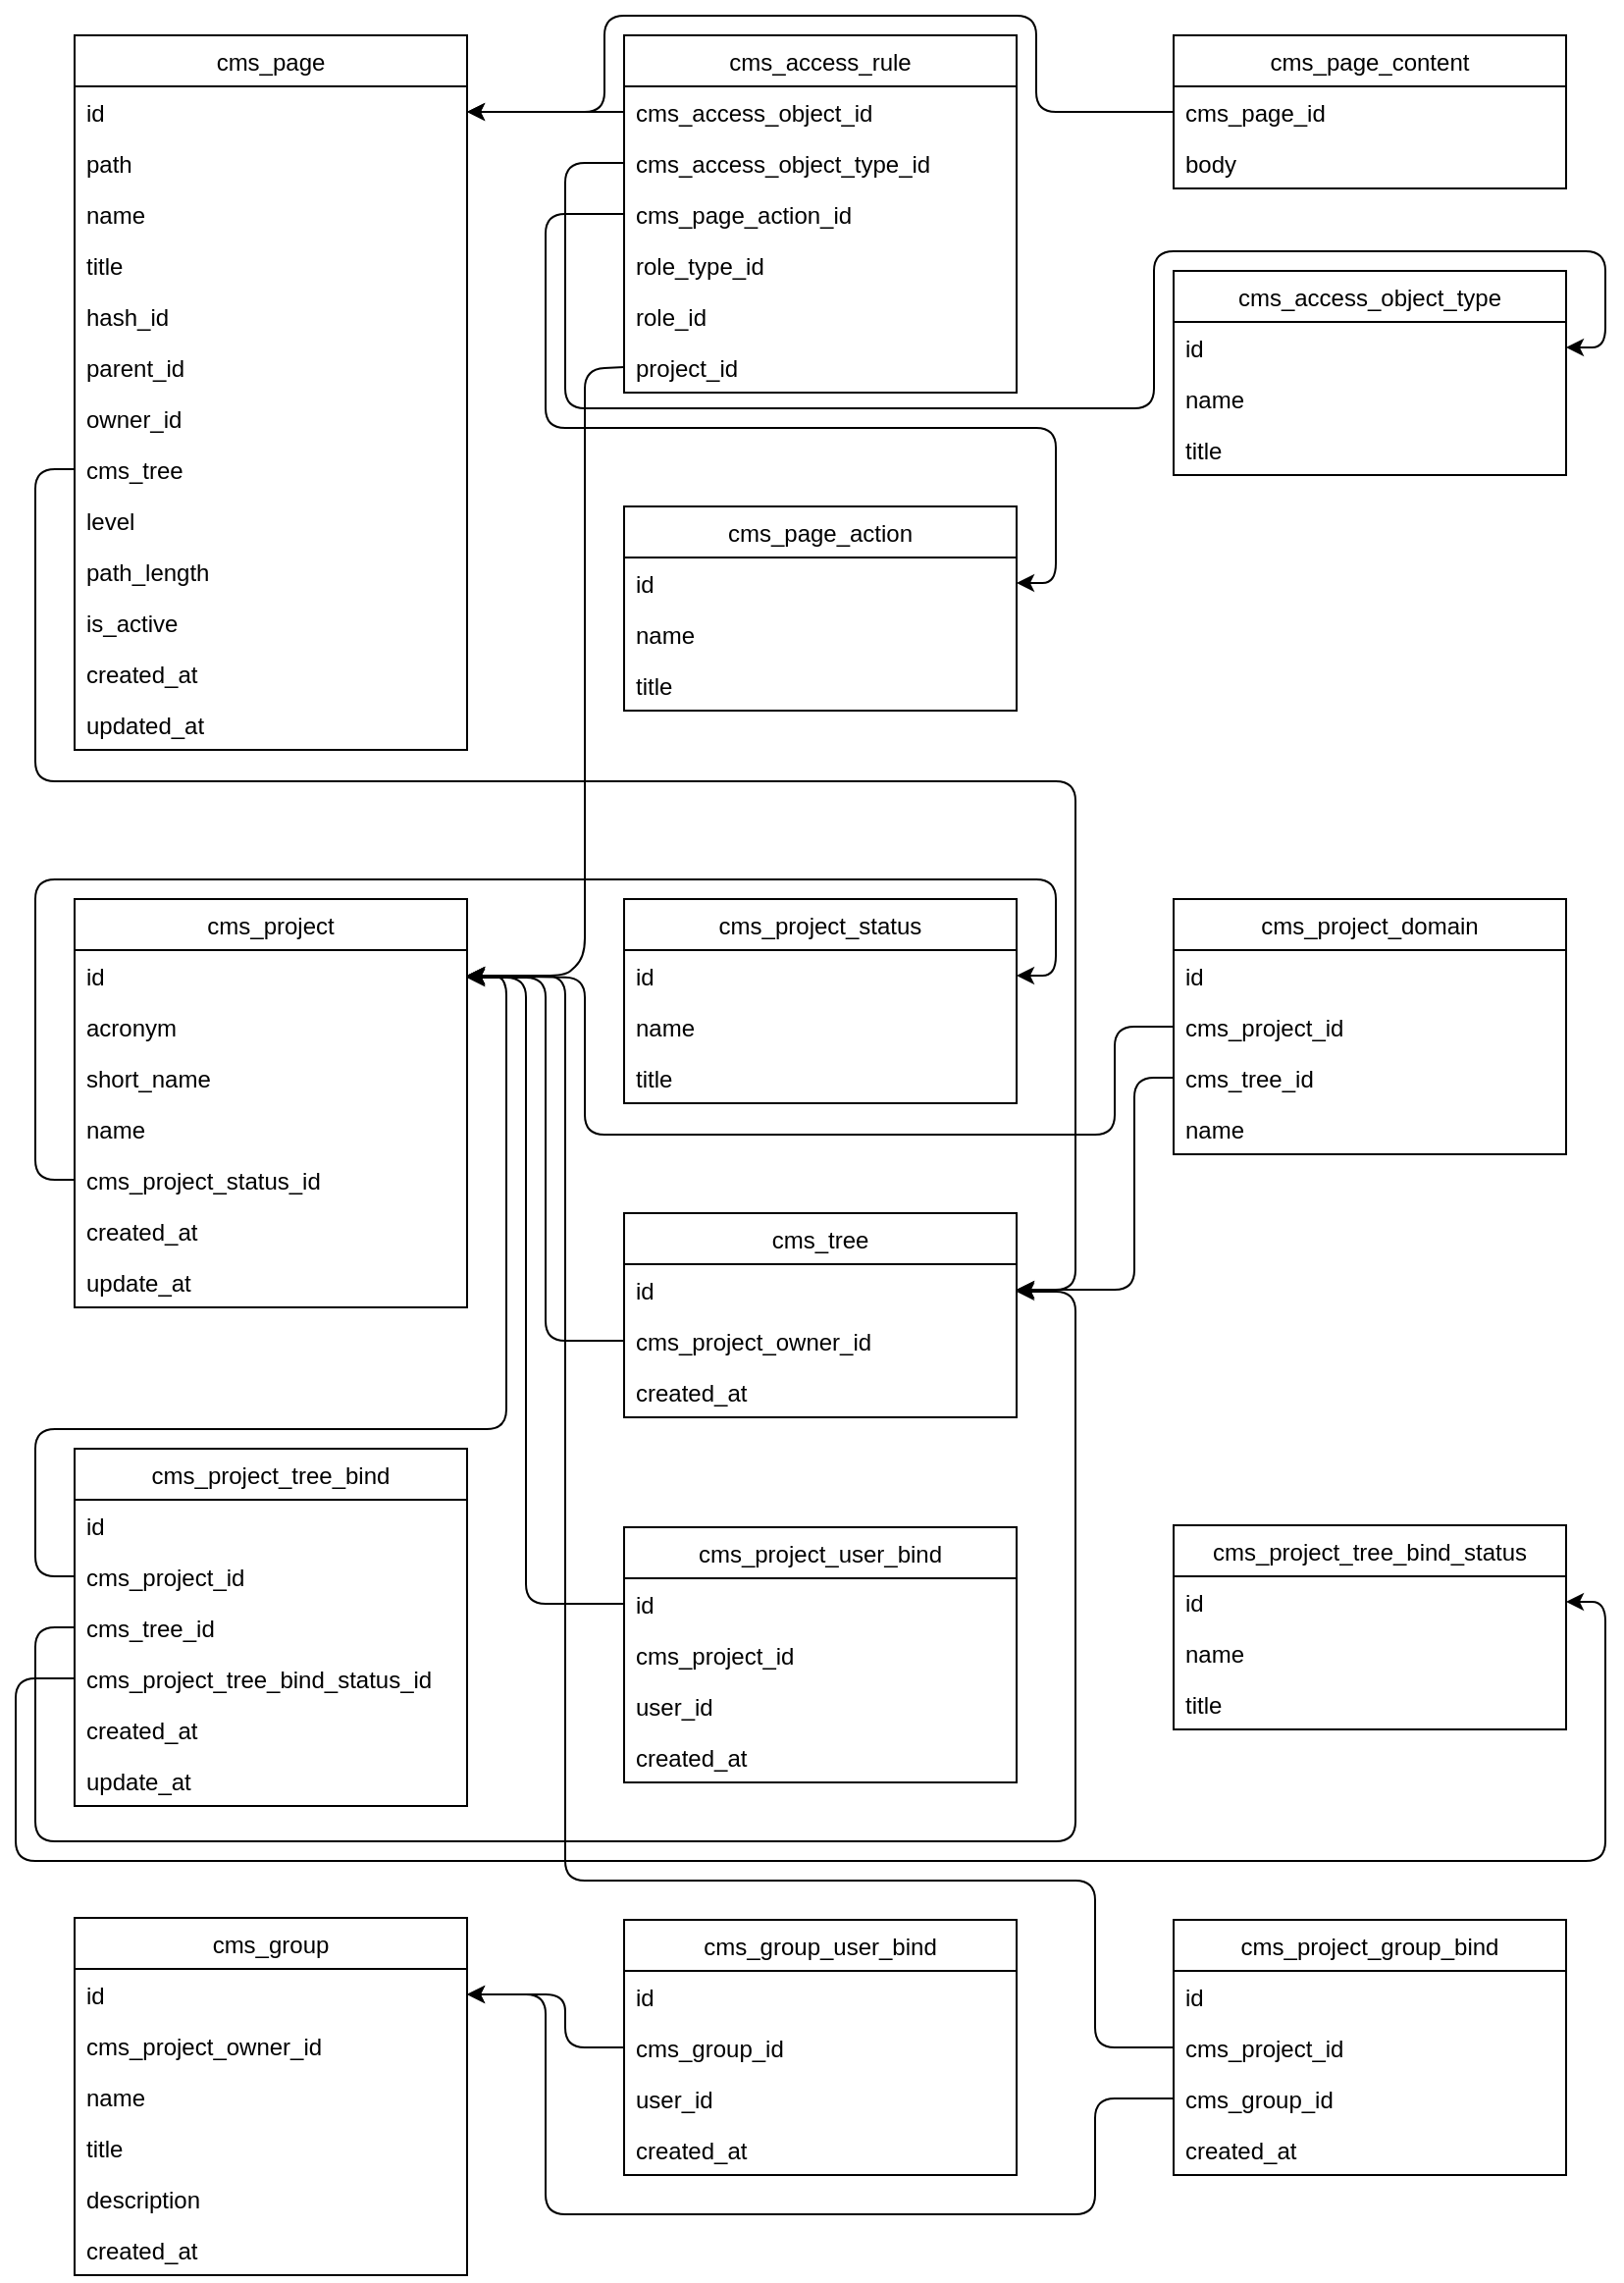 <mxfile version="14.9.2" type="github">
  <diagram id="aWt1LWawAqIm8yfcsrO_" name="Page-1">
    <mxGraphModel dx="1420" dy="769" grid="1" gridSize="10" guides="1" tooltips="1" connect="1" arrows="1" fold="1" page="1" pageScale="1" pageWidth="827" pageHeight="1169" math="0" shadow="0">
      <root>
        <mxCell id="0" />
        <mxCell id="1" parent="0" />
        <mxCell id="LMq6hzKR4a6KK_8_m5_y-1" value="cms_page" style="swimlane;fontStyle=0;childLayout=stackLayout;horizontal=1;startSize=26;horizontalStack=0;resizeParent=1;resizeParentMax=0;resizeLast=0;collapsible=1;marginBottom=0;" parent="1" vertex="1">
          <mxGeometry x="80" y="80" width="200" height="364" as="geometry" />
        </mxCell>
        <mxCell id="LMq6hzKR4a6KK_8_m5_y-2" value="id" style="text;strokeColor=none;fillColor=none;align=left;verticalAlign=top;spacingLeft=4;spacingRight=4;overflow=hidden;rotatable=0;points=[[0,0.5],[1,0.5]];portConstraint=eastwest;" parent="LMq6hzKR4a6KK_8_m5_y-1" vertex="1">
          <mxGeometry y="26" width="200" height="26" as="geometry" />
        </mxCell>
        <mxCell id="LMq6hzKR4a6KK_8_m5_y-3" value="path" style="text;strokeColor=none;fillColor=none;align=left;verticalAlign=top;spacingLeft=4;spacingRight=4;overflow=hidden;rotatable=0;points=[[0,0.5],[1,0.5]];portConstraint=eastwest;" parent="LMq6hzKR4a6KK_8_m5_y-1" vertex="1">
          <mxGeometry y="52" width="200" height="26" as="geometry" />
        </mxCell>
        <mxCell id="LMq6hzKR4a6KK_8_m5_y-4" value="name" style="text;strokeColor=none;fillColor=none;align=left;verticalAlign=top;spacingLeft=4;spacingRight=4;overflow=hidden;rotatable=0;points=[[0,0.5],[1,0.5]];portConstraint=eastwest;" parent="LMq6hzKR4a6KK_8_m5_y-1" vertex="1">
          <mxGeometry y="78" width="200" height="26" as="geometry" />
        </mxCell>
        <mxCell id="LMq6hzKR4a6KK_8_m5_y-5" value="title" style="text;strokeColor=none;fillColor=none;align=left;verticalAlign=top;spacingLeft=4;spacingRight=4;overflow=hidden;rotatable=0;points=[[0,0.5],[1,0.5]];portConstraint=eastwest;" parent="LMq6hzKR4a6KK_8_m5_y-1" vertex="1">
          <mxGeometry y="104" width="200" height="26" as="geometry" />
        </mxCell>
        <mxCell id="LMq6hzKR4a6KK_8_m5_y-6" value="hash_id" style="text;strokeColor=none;fillColor=none;align=left;verticalAlign=top;spacingLeft=4;spacingRight=4;overflow=hidden;rotatable=0;points=[[0,0.5],[1,0.5]];portConstraint=eastwest;" parent="LMq6hzKR4a6KK_8_m5_y-1" vertex="1">
          <mxGeometry y="130" width="200" height="26" as="geometry" />
        </mxCell>
        <mxCell id="LMq6hzKR4a6KK_8_m5_y-7" value="parent_id" style="text;strokeColor=none;fillColor=none;align=left;verticalAlign=top;spacingLeft=4;spacingRight=4;overflow=hidden;rotatable=0;points=[[0,0.5],[1,0.5]];portConstraint=eastwest;" parent="LMq6hzKR4a6KK_8_m5_y-1" vertex="1">
          <mxGeometry y="156" width="200" height="26" as="geometry" />
        </mxCell>
        <mxCell id="LMq6hzKR4a6KK_8_m5_y-8" value="owner_id" style="text;strokeColor=none;fillColor=none;align=left;verticalAlign=top;spacingLeft=4;spacingRight=4;overflow=hidden;rotatable=0;points=[[0,0.5],[1,0.5]];portConstraint=eastwest;" parent="LMq6hzKR4a6KK_8_m5_y-1" vertex="1">
          <mxGeometry y="182" width="200" height="26" as="geometry" />
        </mxCell>
        <mxCell id="LMq6hzKR4a6KK_8_m5_y-9" value="cms_tree" style="text;strokeColor=none;fillColor=none;align=left;verticalAlign=top;spacingLeft=4;spacingRight=4;overflow=hidden;rotatable=0;points=[[0,0.5],[1,0.5]];portConstraint=eastwest;" parent="LMq6hzKR4a6KK_8_m5_y-1" vertex="1">
          <mxGeometry y="208" width="200" height="26" as="geometry" />
        </mxCell>
        <mxCell id="LMq6hzKR4a6KK_8_m5_y-10" value="level" style="text;strokeColor=none;fillColor=none;align=left;verticalAlign=top;spacingLeft=4;spacingRight=4;overflow=hidden;rotatable=0;points=[[0,0.5],[1,0.5]];portConstraint=eastwest;" parent="LMq6hzKR4a6KK_8_m5_y-1" vertex="1">
          <mxGeometry y="234" width="200" height="26" as="geometry" />
        </mxCell>
        <mxCell id="LMq6hzKR4a6KK_8_m5_y-11" value="path_length" style="text;strokeColor=none;fillColor=none;align=left;verticalAlign=top;spacingLeft=4;spacingRight=4;overflow=hidden;rotatable=0;points=[[0,0.5],[1,0.5]];portConstraint=eastwest;" parent="LMq6hzKR4a6KK_8_m5_y-1" vertex="1">
          <mxGeometry y="260" width="200" height="26" as="geometry" />
        </mxCell>
        <mxCell id="LMq6hzKR4a6KK_8_m5_y-12" value="is_active" style="text;strokeColor=none;fillColor=none;align=left;verticalAlign=top;spacingLeft=4;spacingRight=4;overflow=hidden;rotatable=0;points=[[0,0.5],[1,0.5]];portConstraint=eastwest;" parent="LMq6hzKR4a6KK_8_m5_y-1" vertex="1">
          <mxGeometry y="286" width="200" height="26" as="geometry" />
        </mxCell>
        <mxCell id="LMq6hzKR4a6KK_8_m5_y-13" value="created_at" style="text;strokeColor=none;fillColor=none;align=left;verticalAlign=top;spacingLeft=4;spacingRight=4;overflow=hidden;rotatable=0;points=[[0,0.5],[1,0.5]];portConstraint=eastwest;" parent="LMq6hzKR4a6KK_8_m5_y-1" vertex="1">
          <mxGeometry y="312" width="200" height="26" as="geometry" />
        </mxCell>
        <mxCell id="LMq6hzKR4a6KK_8_m5_y-14" value="updated_at" style="text;strokeColor=none;fillColor=none;align=left;verticalAlign=top;spacingLeft=4;spacingRight=4;overflow=hidden;rotatable=0;points=[[0,0.5],[1,0.5]];portConstraint=eastwest;" parent="LMq6hzKR4a6KK_8_m5_y-1" vertex="1">
          <mxGeometry y="338" width="200" height="26" as="geometry" />
        </mxCell>
        <mxCell id="LMq6hzKR4a6KK_8_m5_y-15" value="cms_access_rule" style="swimlane;fontStyle=0;childLayout=stackLayout;horizontal=1;startSize=26;horizontalStack=0;resizeParent=1;resizeParentMax=0;resizeLast=0;collapsible=1;marginBottom=0;" parent="1" vertex="1">
          <mxGeometry x="360" y="80" width="200" height="182" as="geometry" />
        </mxCell>
        <mxCell id="LMq6hzKR4a6KK_8_m5_y-16" value="cms_access_object_id" style="text;strokeColor=none;fillColor=none;align=left;verticalAlign=top;spacingLeft=4;spacingRight=4;overflow=hidden;rotatable=0;points=[[0,0.5],[1,0.5]];portConstraint=eastwest;" parent="LMq6hzKR4a6KK_8_m5_y-15" vertex="1">
          <mxGeometry y="26" width="200" height="26" as="geometry" />
        </mxCell>
        <mxCell id="6Vn71XC6v3nQagXPBmMe-1" value="cms_access_object_type_id" style="text;strokeColor=none;fillColor=none;align=left;verticalAlign=top;spacingLeft=4;spacingRight=4;overflow=hidden;rotatable=0;points=[[0,0.5],[1,0.5]];portConstraint=eastwest;" parent="LMq6hzKR4a6KK_8_m5_y-15" vertex="1">
          <mxGeometry y="52" width="200" height="26" as="geometry" />
        </mxCell>
        <mxCell id="LMq6hzKR4a6KK_8_m5_y-17" value="cms_page_action_id" style="text;strokeColor=none;fillColor=none;align=left;verticalAlign=top;spacingLeft=4;spacingRight=4;overflow=hidden;rotatable=0;points=[[0,0.5],[1,0.5]];portConstraint=eastwest;" parent="LMq6hzKR4a6KK_8_m5_y-15" vertex="1">
          <mxGeometry y="78" width="200" height="26" as="geometry" />
        </mxCell>
        <mxCell id="LMq6hzKR4a6KK_8_m5_y-18" value="role_type_id" style="text;strokeColor=none;fillColor=none;align=left;verticalAlign=top;spacingLeft=4;spacingRight=4;overflow=hidden;rotatable=0;points=[[0,0.5],[1,0.5]];portConstraint=eastwest;" parent="LMq6hzKR4a6KK_8_m5_y-15" vertex="1">
          <mxGeometry y="104" width="200" height="26" as="geometry" />
        </mxCell>
        <mxCell id="LMq6hzKR4a6KK_8_m5_y-19" value="role_id" style="text;strokeColor=none;fillColor=none;align=left;verticalAlign=top;spacingLeft=4;spacingRight=4;overflow=hidden;rotatable=0;points=[[0,0.5],[1,0.5]];portConstraint=eastwest;" parent="LMq6hzKR4a6KK_8_m5_y-15" vertex="1">
          <mxGeometry y="130" width="200" height="26" as="geometry" />
        </mxCell>
        <mxCell id="LMq6hzKR4a6KK_8_m5_y-20" value="project_id" style="text;strokeColor=none;fillColor=none;align=left;verticalAlign=top;spacingLeft=4;spacingRight=4;overflow=hidden;rotatable=0;points=[[0,0.5],[1,0.5]];portConstraint=eastwest;" parent="LMq6hzKR4a6KK_8_m5_y-15" vertex="1">
          <mxGeometry y="156" width="200" height="26" as="geometry" />
        </mxCell>
        <mxCell id="LMq6hzKR4a6KK_8_m5_y-21" value="" style="endArrow=classic;html=1;exitX=0;exitY=0.5;exitDx=0;exitDy=0;entryX=1;entryY=0.5;entryDx=0;entryDy=0;" parent="1" source="LMq6hzKR4a6KK_8_m5_y-16" target="LMq6hzKR4a6KK_8_m5_y-2" edge="1">
          <mxGeometry width="50" height="50" relative="1" as="geometry">
            <mxPoint x="420" y="490" as="sourcePoint" />
            <mxPoint x="470" y="440" as="targetPoint" />
          </mxGeometry>
        </mxCell>
        <mxCell id="LMq6hzKR4a6KK_8_m5_y-22" value="cms_page_action" style="swimlane;fontStyle=0;childLayout=stackLayout;horizontal=1;startSize=26;horizontalStack=0;resizeParent=1;resizeParentMax=0;resizeLast=0;collapsible=1;marginBottom=0;" parent="1" vertex="1">
          <mxGeometry x="360" y="320" width="200" height="104" as="geometry" />
        </mxCell>
        <mxCell id="LMq6hzKR4a6KK_8_m5_y-23" value="id" style="text;strokeColor=none;fillColor=none;align=left;verticalAlign=top;spacingLeft=4;spacingRight=4;overflow=hidden;rotatable=0;points=[[0,0.5],[1,0.5]];portConstraint=eastwest;" parent="LMq6hzKR4a6KK_8_m5_y-22" vertex="1">
          <mxGeometry y="26" width="200" height="26" as="geometry" />
        </mxCell>
        <mxCell id="LMq6hzKR4a6KK_8_m5_y-24" value="name" style="text;strokeColor=none;fillColor=none;align=left;verticalAlign=top;spacingLeft=4;spacingRight=4;overflow=hidden;rotatable=0;points=[[0,0.5],[1,0.5]];portConstraint=eastwest;" parent="LMq6hzKR4a6KK_8_m5_y-22" vertex="1">
          <mxGeometry y="52" width="200" height="26" as="geometry" />
        </mxCell>
        <mxCell id="yiz2ze4iydflJngIRhMn-1" value="title" style="text;strokeColor=none;fillColor=none;align=left;verticalAlign=top;spacingLeft=4;spacingRight=4;overflow=hidden;rotatable=0;points=[[0,0.5],[1,0.5]];portConstraint=eastwest;" parent="LMq6hzKR4a6KK_8_m5_y-22" vertex="1">
          <mxGeometry y="78" width="200" height="26" as="geometry" />
        </mxCell>
        <mxCell id="LMq6hzKR4a6KK_8_m5_y-26" value="" style="endArrow=classic;html=1;exitX=0;exitY=0.5;exitDx=0;exitDy=0;entryX=1;entryY=0.5;entryDx=0;entryDy=0;" parent="1" source="LMq6hzKR4a6KK_8_m5_y-17" target="LMq6hzKR4a6KK_8_m5_y-23" edge="1">
          <mxGeometry width="50" height="50" relative="1" as="geometry">
            <mxPoint x="640" y="340" as="sourcePoint" />
            <mxPoint x="690" y="290" as="targetPoint" />
            <Array as="points">
              <mxPoint x="320" y="171" />
              <mxPoint x="320" y="280" />
              <mxPoint x="580" y="280" />
              <mxPoint x="580" y="359" />
            </Array>
          </mxGeometry>
        </mxCell>
        <mxCell id="LMq6hzKR4a6KK_8_m5_y-27" value="cms_page_content" style="swimlane;fontStyle=0;childLayout=stackLayout;horizontal=1;startSize=26;horizontalStack=0;resizeParent=1;resizeParentMax=0;resizeLast=0;collapsible=1;marginBottom=0;" parent="1" vertex="1">
          <mxGeometry x="640" y="80" width="200" height="78" as="geometry" />
        </mxCell>
        <mxCell id="LMq6hzKR4a6KK_8_m5_y-28" value="cms_page_id" style="text;strokeColor=none;fillColor=none;align=left;verticalAlign=top;spacingLeft=4;spacingRight=4;overflow=hidden;rotatable=0;points=[[0,0.5],[1,0.5]];portConstraint=eastwest;" parent="LMq6hzKR4a6KK_8_m5_y-27" vertex="1">
          <mxGeometry y="26" width="200" height="26" as="geometry" />
        </mxCell>
        <mxCell id="LMq6hzKR4a6KK_8_m5_y-29" value="body" style="text;strokeColor=none;fillColor=none;align=left;verticalAlign=top;spacingLeft=4;spacingRight=4;overflow=hidden;rotatable=0;points=[[0,0.5],[1,0.5]];portConstraint=eastwest;" parent="LMq6hzKR4a6KK_8_m5_y-27" vertex="1">
          <mxGeometry y="52" width="200" height="26" as="geometry" />
        </mxCell>
        <mxCell id="LMq6hzKR4a6KK_8_m5_y-31" value="" style="endArrow=classic;html=1;exitX=0;exitY=0.5;exitDx=0;exitDy=0;entryX=1;entryY=0.5;entryDx=0;entryDy=0;" parent="1" source="LMq6hzKR4a6KK_8_m5_y-28" target="LMq6hzKR4a6KK_8_m5_y-2" edge="1">
          <mxGeometry width="50" height="50" relative="1" as="geometry">
            <mxPoint x="740" y="350" as="sourcePoint" />
            <mxPoint x="790" y="300" as="targetPoint" />
            <Array as="points">
              <mxPoint x="570" y="119" />
              <mxPoint x="570" y="70" />
              <mxPoint x="350" y="70" />
              <mxPoint x="350" y="119" />
            </Array>
          </mxGeometry>
        </mxCell>
        <mxCell id="6Vn71XC6v3nQagXPBmMe-2" value="cms_access_object_type" style="swimlane;fontStyle=0;childLayout=stackLayout;horizontal=1;startSize=26;horizontalStack=0;resizeParent=1;resizeParentMax=0;resizeLast=0;collapsible=1;marginBottom=0;" parent="1" vertex="1">
          <mxGeometry x="640" y="200" width="200" height="104" as="geometry" />
        </mxCell>
        <mxCell id="6Vn71XC6v3nQagXPBmMe-3" value="id" style="text;strokeColor=none;fillColor=none;align=left;verticalAlign=top;spacingLeft=4;spacingRight=4;overflow=hidden;rotatable=0;points=[[0,0.5],[1,0.5]];portConstraint=eastwest;" parent="6Vn71XC6v3nQagXPBmMe-2" vertex="1">
          <mxGeometry y="26" width="200" height="26" as="geometry" />
        </mxCell>
        <mxCell id="6Vn71XC6v3nQagXPBmMe-4" value="name" style="text;strokeColor=none;fillColor=none;align=left;verticalAlign=top;spacingLeft=4;spacingRight=4;overflow=hidden;rotatable=0;points=[[0,0.5],[1,0.5]];portConstraint=eastwest;" parent="6Vn71XC6v3nQagXPBmMe-2" vertex="1">
          <mxGeometry y="52" width="200" height="26" as="geometry" />
        </mxCell>
        <mxCell id="6Vn71XC6v3nQagXPBmMe-5" value="title" style="text;strokeColor=none;fillColor=none;align=left;verticalAlign=top;spacingLeft=4;spacingRight=4;overflow=hidden;rotatable=0;points=[[0,0.5],[1,0.5]];portConstraint=eastwest;" parent="6Vn71XC6v3nQagXPBmMe-2" vertex="1">
          <mxGeometry y="78" width="200" height="26" as="geometry" />
        </mxCell>
        <mxCell id="6Vn71XC6v3nQagXPBmMe-6" value="" style="endArrow=classic;html=1;exitX=0;exitY=0.5;exitDx=0;exitDy=0;entryX=1;entryY=0.5;entryDx=0;entryDy=0;" parent="1" source="6Vn71XC6v3nQagXPBmMe-1" target="6Vn71XC6v3nQagXPBmMe-3" edge="1">
          <mxGeometry width="50" height="50" relative="1" as="geometry">
            <mxPoint x="710" y="480" as="sourcePoint" />
            <mxPoint x="760" y="430" as="targetPoint" />
            <Array as="points">
              <mxPoint x="330" y="145" />
              <mxPoint x="330" y="270" />
              <mxPoint x="630" y="270" />
              <mxPoint x="630" y="190" />
              <mxPoint x="860" y="190" />
              <mxPoint x="860" y="239" />
            </Array>
          </mxGeometry>
        </mxCell>
        <mxCell id="6Vn71XC6v3nQagXPBmMe-7" value="cms_project" style="swimlane;fontStyle=0;childLayout=stackLayout;horizontal=1;startSize=26;horizontalStack=0;resizeParent=1;resizeParentMax=0;resizeLast=0;collapsible=1;marginBottom=0;" parent="1" vertex="1">
          <mxGeometry x="80" y="520" width="200" height="208" as="geometry" />
        </mxCell>
        <mxCell id="6Vn71XC6v3nQagXPBmMe-8" value="id" style="text;strokeColor=none;fillColor=none;align=left;verticalAlign=top;spacingLeft=4;spacingRight=4;overflow=hidden;rotatable=0;points=[[0,0.5],[1,0.5]];portConstraint=eastwest;" parent="6Vn71XC6v3nQagXPBmMe-7" vertex="1">
          <mxGeometry y="26" width="200" height="26" as="geometry" />
        </mxCell>
        <mxCell id="6Vn71XC6v3nQagXPBmMe-9" value="acronym" style="text;strokeColor=none;fillColor=none;align=left;verticalAlign=top;spacingLeft=4;spacingRight=4;overflow=hidden;rotatable=0;points=[[0,0.5],[1,0.5]];portConstraint=eastwest;" parent="6Vn71XC6v3nQagXPBmMe-7" vertex="1">
          <mxGeometry y="52" width="200" height="26" as="geometry" />
        </mxCell>
        <mxCell id="6Vn71XC6v3nQagXPBmMe-10" value="short_name" style="text;strokeColor=none;fillColor=none;align=left;verticalAlign=top;spacingLeft=4;spacingRight=4;overflow=hidden;rotatable=0;points=[[0,0.5],[1,0.5]];portConstraint=eastwest;" parent="6Vn71XC6v3nQagXPBmMe-7" vertex="1">
          <mxGeometry y="78" width="200" height="26" as="geometry" />
        </mxCell>
        <mxCell id="6Vn71XC6v3nQagXPBmMe-11" value="name" style="text;strokeColor=none;fillColor=none;align=left;verticalAlign=top;spacingLeft=4;spacingRight=4;overflow=hidden;rotatable=0;points=[[0,0.5],[1,0.5]];portConstraint=eastwest;" parent="6Vn71XC6v3nQagXPBmMe-7" vertex="1">
          <mxGeometry y="104" width="200" height="26" as="geometry" />
        </mxCell>
        <mxCell id="6Vn71XC6v3nQagXPBmMe-12" value="cms_project_status_id" style="text;strokeColor=none;fillColor=none;align=left;verticalAlign=top;spacingLeft=4;spacingRight=4;overflow=hidden;rotatable=0;points=[[0,0.5],[1,0.5]];portConstraint=eastwest;" parent="6Vn71XC6v3nQagXPBmMe-7" vertex="1">
          <mxGeometry y="130" width="200" height="26" as="geometry" />
        </mxCell>
        <mxCell id="6Vn71XC6v3nQagXPBmMe-13" value="created_at" style="text;strokeColor=none;fillColor=none;align=left;verticalAlign=top;spacingLeft=4;spacingRight=4;overflow=hidden;rotatable=0;points=[[0,0.5],[1,0.5]];portConstraint=eastwest;" parent="6Vn71XC6v3nQagXPBmMe-7" vertex="1">
          <mxGeometry y="156" width="200" height="26" as="geometry" />
        </mxCell>
        <mxCell id="6Vn71XC6v3nQagXPBmMe-14" value="update_at" style="text;strokeColor=none;fillColor=none;align=left;verticalAlign=top;spacingLeft=4;spacingRight=4;overflow=hidden;rotatable=0;points=[[0,0.5],[1,0.5]];portConstraint=eastwest;" parent="6Vn71XC6v3nQagXPBmMe-7" vertex="1">
          <mxGeometry y="182" width="200" height="26" as="geometry" />
        </mxCell>
        <mxCell id="6Vn71XC6v3nQagXPBmMe-15" value="cms_project_status" style="swimlane;fontStyle=0;childLayout=stackLayout;horizontal=1;startSize=26;horizontalStack=0;resizeParent=1;resizeParentMax=0;resizeLast=0;collapsible=1;marginBottom=0;" parent="1" vertex="1">
          <mxGeometry x="360" y="520" width="200" height="104" as="geometry" />
        </mxCell>
        <mxCell id="6Vn71XC6v3nQagXPBmMe-16" value="id" style="text;strokeColor=none;fillColor=none;align=left;verticalAlign=top;spacingLeft=4;spacingRight=4;overflow=hidden;rotatable=0;points=[[0,0.5],[1,0.5]];portConstraint=eastwest;" parent="6Vn71XC6v3nQagXPBmMe-15" vertex="1">
          <mxGeometry y="26" width="200" height="26" as="geometry" />
        </mxCell>
        <mxCell id="6Vn71XC6v3nQagXPBmMe-17" value="name" style="text;strokeColor=none;fillColor=none;align=left;verticalAlign=top;spacingLeft=4;spacingRight=4;overflow=hidden;rotatable=0;points=[[0,0.5],[1,0.5]];portConstraint=eastwest;" parent="6Vn71XC6v3nQagXPBmMe-15" vertex="1">
          <mxGeometry y="52" width="200" height="26" as="geometry" />
        </mxCell>
        <mxCell id="6Vn71XC6v3nQagXPBmMe-18" value="title" style="text;strokeColor=none;fillColor=none;align=left;verticalAlign=top;spacingLeft=4;spacingRight=4;overflow=hidden;rotatable=0;points=[[0,0.5],[1,0.5]];portConstraint=eastwest;" parent="6Vn71XC6v3nQagXPBmMe-15" vertex="1">
          <mxGeometry y="78" width="200" height="26" as="geometry" />
        </mxCell>
        <mxCell id="6Vn71XC6v3nQagXPBmMe-19" value="" style="endArrow=classic;html=1;exitX=0;exitY=0.5;exitDx=0;exitDy=0;entryX=1;entryY=0.5;entryDx=0;entryDy=0;" parent="1" source="6Vn71XC6v3nQagXPBmMe-12" target="6Vn71XC6v3nQagXPBmMe-16" edge="1">
          <mxGeometry width="50" height="50" relative="1" as="geometry">
            <mxPoint x="440" y="770" as="sourcePoint" />
            <mxPoint x="490" y="720" as="targetPoint" />
            <Array as="points">
              <mxPoint x="60" y="663" />
              <mxPoint x="60" y="510" />
              <mxPoint x="580" y="510" />
              <mxPoint x="580" y="559" />
            </Array>
          </mxGeometry>
        </mxCell>
        <mxCell id="6Vn71XC6v3nQagXPBmMe-20" value="" style="endArrow=classic;html=1;exitX=0;exitY=0.5;exitDx=0;exitDy=0;entryX=1;entryY=0.5;entryDx=0;entryDy=0;" parent="1" source="LMq6hzKR4a6KK_8_m5_y-20" target="6Vn71XC6v3nQagXPBmMe-8" edge="1">
          <mxGeometry width="50" height="50" relative="1" as="geometry">
            <mxPoint x="790" y="490" as="sourcePoint" />
            <mxPoint x="840" y="440" as="targetPoint" />
            <Array as="points">
              <mxPoint x="340" y="250" />
              <mxPoint x="340" y="550" />
              <mxPoint x="330" y="559" />
            </Array>
          </mxGeometry>
        </mxCell>
        <mxCell id="6Vn71XC6v3nQagXPBmMe-21" value="cms_project_domain" style="swimlane;fontStyle=0;childLayout=stackLayout;horizontal=1;startSize=26;horizontalStack=0;resizeParent=1;resizeParentMax=0;resizeLast=0;collapsible=1;marginBottom=0;" parent="1" vertex="1">
          <mxGeometry x="640" y="520" width="200" height="130" as="geometry" />
        </mxCell>
        <mxCell id="6Vn71XC6v3nQagXPBmMe-22" value="id" style="text;strokeColor=none;fillColor=none;align=left;verticalAlign=top;spacingLeft=4;spacingRight=4;overflow=hidden;rotatable=0;points=[[0,0.5],[1,0.5]];portConstraint=eastwest;" parent="6Vn71XC6v3nQagXPBmMe-21" vertex="1">
          <mxGeometry y="26" width="200" height="26" as="geometry" />
        </mxCell>
        <mxCell id="6Vn71XC6v3nQagXPBmMe-23" value="cms_project_id" style="text;strokeColor=none;fillColor=none;align=left;verticalAlign=top;spacingLeft=4;spacingRight=4;overflow=hidden;rotatable=0;points=[[0,0.5],[1,0.5]];portConstraint=eastwest;" parent="6Vn71XC6v3nQagXPBmMe-21" vertex="1">
          <mxGeometry y="52" width="200" height="26" as="geometry" />
        </mxCell>
        <mxCell id="6Vn71XC6v3nQagXPBmMe-24" value="cms_tree_id" style="text;strokeColor=none;fillColor=none;align=left;verticalAlign=top;spacingLeft=4;spacingRight=4;overflow=hidden;rotatable=0;points=[[0,0.5],[1,0.5]];portConstraint=eastwest;" parent="6Vn71XC6v3nQagXPBmMe-21" vertex="1">
          <mxGeometry y="78" width="200" height="26" as="geometry" />
        </mxCell>
        <mxCell id="6Vn71XC6v3nQagXPBmMe-25" value="name" style="text;strokeColor=none;fillColor=none;align=left;verticalAlign=top;spacingLeft=4;spacingRight=4;overflow=hidden;rotatable=0;points=[[0,0.5],[1,0.5]];portConstraint=eastwest;" parent="6Vn71XC6v3nQagXPBmMe-21" vertex="1">
          <mxGeometry y="104" width="200" height="26" as="geometry" />
        </mxCell>
        <mxCell id="6Vn71XC6v3nQagXPBmMe-26" value="" style="endArrow=classic;html=1;exitX=0;exitY=0.5;exitDx=0;exitDy=0;entryX=1;entryY=0.5;entryDx=0;entryDy=0;" parent="1" source="6Vn71XC6v3nQagXPBmMe-23" target="6Vn71XC6v3nQagXPBmMe-8" edge="1">
          <mxGeometry width="50" height="50" relative="1" as="geometry">
            <mxPoint x="690" y="440" as="sourcePoint" />
            <mxPoint x="740" y="390" as="targetPoint" />
            <Array as="points">
              <mxPoint x="610" y="585" />
              <mxPoint x="610" y="640" />
              <mxPoint x="340" y="640" />
              <mxPoint x="340" y="560" />
            </Array>
          </mxGeometry>
        </mxCell>
        <mxCell id="6Vn71XC6v3nQagXPBmMe-27" value="cms_tree" style="swimlane;fontStyle=0;childLayout=stackLayout;horizontal=1;startSize=26;horizontalStack=0;resizeParent=1;resizeParentMax=0;resizeLast=0;collapsible=1;marginBottom=0;" parent="1" vertex="1">
          <mxGeometry x="360" y="680" width="200" height="104" as="geometry" />
        </mxCell>
        <mxCell id="6Vn71XC6v3nQagXPBmMe-28" value="id" style="text;strokeColor=none;fillColor=none;align=left;verticalAlign=top;spacingLeft=4;spacingRight=4;overflow=hidden;rotatable=0;points=[[0,0.5],[1,0.5]];portConstraint=eastwest;" parent="6Vn71XC6v3nQagXPBmMe-27" vertex="1">
          <mxGeometry y="26" width="200" height="26" as="geometry" />
        </mxCell>
        <mxCell id="6Vn71XC6v3nQagXPBmMe-29" value="cms_project_owner_id" style="text;strokeColor=none;fillColor=none;align=left;verticalAlign=top;spacingLeft=4;spacingRight=4;overflow=hidden;rotatable=0;points=[[0,0.5],[1,0.5]];portConstraint=eastwest;" parent="6Vn71XC6v3nQagXPBmMe-27" vertex="1">
          <mxGeometry y="52" width="200" height="26" as="geometry" />
        </mxCell>
        <mxCell id="6Vn71XC6v3nQagXPBmMe-30" value="created_at" style="text;strokeColor=none;fillColor=none;align=left;verticalAlign=top;spacingLeft=4;spacingRight=4;overflow=hidden;rotatable=0;points=[[0,0.5],[1,0.5]];portConstraint=eastwest;" parent="6Vn71XC6v3nQagXPBmMe-27" vertex="1">
          <mxGeometry y="78" width="200" height="26" as="geometry" />
        </mxCell>
        <mxCell id="6Vn71XC6v3nQagXPBmMe-31" value="" style="endArrow=classic;html=1;exitX=0;exitY=0.5;exitDx=0;exitDy=0;" parent="1" source="6Vn71XC6v3nQagXPBmMe-29" edge="1">
          <mxGeometry width="50" height="50" relative="1" as="geometry">
            <mxPoint x="690" y="830" as="sourcePoint" />
            <mxPoint x="280" y="560" as="targetPoint" />
            <Array as="points">
              <mxPoint x="320" y="745" />
              <mxPoint x="320" y="560" />
            </Array>
          </mxGeometry>
        </mxCell>
        <mxCell id="6Vn71XC6v3nQagXPBmMe-32" value="" style="endArrow=classic;html=1;exitX=0;exitY=0.5;exitDx=0;exitDy=0;entryX=1;entryY=0.5;entryDx=0;entryDy=0;" parent="1" source="LMq6hzKR4a6KK_8_m5_y-9" target="6Vn71XC6v3nQagXPBmMe-28" edge="1">
          <mxGeometry width="50" height="50" relative="1" as="geometry">
            <mxPoint x="790" y="440" as="sourcePoint" />
            <mxPoint x="840" y="390" as="targetPoint" />
            <Array as="points">
              <mxPoint x="60" y="301" />
              <mxPoint x="60" y="460" />
              <mxPoint x="590" y="460" />
              <mxPoint x="590" y="719" />
            </Array>
          </mxGeometry>
        </mxCell>
        <mxCell id="6Vn71XC6v3nQagXPBmMe-33" value="cms_project_tree_bind" style="swimlane;fontStyle=0;childLayout=stackLayout;horizontal=1;startSize=26;horizontalStack=0;resizeParent=1;resizeParentMax=0;resizeLast=0;collapsible=1;marginBottom=0;" parent="1" vertex="1">
          <mxGeometry x="80" y="800" width="200" height="182" as="geometry" />
        </mxCell>
        <mxCell id="6Vn71XC6v3nQagXPBmMe-34" value="id" style="text;strokeColor=none;fillColor=none;align=left;verticalAlign=top;spacingLeft=4;spacingRight=4;overflow=hidden;rotatable=0;points=[[0,0.5],[1,0.5]];portConstraint=eastwest;" parent="6Vn71XC6v3nQagXPBmMe-33" vertex="1">
          <mxGeometry y="26" width="200" height="26" as="geometry" />
        </mxCell>
        <mxCell id="6Vn71XC6v3nQagXPBmMe-35" value="cms_project_id" style="text;strokeColor=none;fillColor=none;align=left;verticalAlign=top;spacingLeft=4;spacingRight=4;overflow=hidden;rotatable=0;points=[[0,0.5],[1,0.5]];portConstraint=eastwest;" parent="6Vn71XC6v3nQagXPBmMe-33" vertex="1">
          <mxGeometry y="52" width="200" height="26" as="geometry" />
        </mxCell>
        <mxCell id="6Vn71XC6v3nQagXPBmMe-36" value="cms_tree_id" style="text;strokeColor=none;fillColor=none;align=left;verticalAlign=top;spacingLeft=4;spacingRight=4;overflow=hidden;rotatable=0;points=[[0,0.5],[1,0.5]];portConstraint=eastwest;" parent="6Vn71XC6v3nQagXPBmMe-33" vertex="1">
          <mxGeometry y="78" width="200" height="26" as="geometry" />
        </mxCell>
        <mxCell id="6Vn71XC6v3nQagXPBmMe-45" value="cms_project_tree_bind_status_id" style="text;strokeColor=none;fillColor=none;align=left;verticalAlign=top;spacingLeft=4;spacingRight=4;overflow=hidden;rotatable=0;points=[[0,0.5],[1,0.5]];portConstraint=eastwest;" parent="6Vn71XC6v3nQagXPBmMe-33" vertex="1">
          <mxGeometry y="104" width="200" height="26" as="geometry" />
        </mxCell>
        <mxCell id="6Vn71XC6v3nQagXPBmMe-46" value="created_at" style="text;strokeColor=none;fillColor=none;align=left;verticalAlign=top;spacingLeft=4;spacingRight=4;overflow=hidden;rotatable=0;points=[[0,0.5],[1,0.5]];portConstraint=eastwest;" parent="6Vn71XC6v3nQagXPBmMe-33" vertex="1">
          <mxGeometry y="130" width="200" height="26" as="geometry" />
        </mxCell>
        <mxCell id="6Vn71XC6v3nQagXPBmMe-47" value="update_at" style="text;strokeColor=none;fillColor=none;align=left;verticalAlign=top;spacingLeft=4;spacingRight=4;overflow=hidden;rotatable=0;points=[[0,0.5],[1,0.5]];portConstraint=eastwest;" parent="6Vn71XC6v3nQagXPBmMe-33" vertex="1">
          <mxGeometry y="156" width="200" height="26" as="geometry" />
        </mxCell>
        <mxCell id="6Vn71XC6v3nQagXPBmMe-37" value="cms_project_user_bind" style="swimlane;fontStyle=0;childLayout=stackLayout;horizontal=1;startSize=26;horizontalStack=0;resizeParent=1;resizeParentMax=0;resizeLast=0;collapsible=1;marginBottom=0;" parent="1" vertex="1">
          <mxGeometry x="360" y="840" width="200" height="130" as="geometry" />
        </mxCell>
        <mxCell id="6Vn71XC6v3nQagXPBmMe-38" value="id" style="text;strokeColor=none;fillColor=none;align=left;verticalAlign=top;spacingLeft=4;spacingRight=4;overflow=hidden;rotatable=0;points=[[0,0.5],[1,0.5]];portConstraint=eastwest;" parent="6Vn71XC6v3nQagXPBmMe-37" vertex="1">
          <mxGeometry y="26" width="200" height="26" as="geometry" />
        </mxCell>
        <mxCell id="6Vn71XC6v3nQagXPBmMe-39" value="cms_project_id" style="text;strokeColor=none;fillColor=none;align=left;verticalAlign=top;spacingLeft=4;spacingRight=4;overflow=hidden;rotatable=0;points=[[0,0.5],[1,0.5]];portConstraint=eastwest;" parent="6Vn71XC6v3nQagXPBmMe-37" vertex="1">
          <mxGeometry y="52" width="200" height="26" as="geometry" />
        </mxCell>
        <mxCell id="6Vn71XC6v3nQagXPBmMe-40" value="user_id" style="text;strokeColor=none;fillColor=none;align=left;verticalAlign=top;spacingLeft=4;spacingRight=4;overflow=hidden;rotatable=0;points=[[0,0.5],[1,0.5]];portConstraint=eastwest;" parent="6Vn71XC6v3nQagXPBmMe-37" vertex="1">
          <mxGeometry y="78" width="200" height="26" as="geometry" />
        </mxCell>
        <mxCell id="6Vn71XC6v3nQagXPBmMe-48" value="created_at" style="text;strokeColor=none;fillColor=none;align=left;verticalAlign=top;spacingLeft=4;spacingRight=4;overflow=hidden;rotatable=0;points=[[0,0.5],[1,0.5]];portConstraint=eastwest;" parent="6Vn71XC6v3nQagXPBmMe-37" vertex="1">
          <mxGeometry y="104" width="200" height="26" as="geometry" />
        </mxCell>
        <mxCell id="gjESL0rayuCD0bl4c8G0-1" value="cms_group_user_bind" style="swimlane;fontStyle=0;childLayout=stackLayout;horizontal=1;startSize=26;horizontalStack=0;resizeParent=1;resizeParentMax=0;resizeLast=0;collapsible=1;marginBottom=0;" vertex="1" parent="1">
          <mxGeometry x="360" y="1040" width="200" height="130" as="geometry" />
        </mxCell>
        <mxCell id="gjESL0rayuCD0bl4c8G0-2" value="id" style="text;strokeColor=none;fillColor=none;align=left;verticalAlign=top;spacingLeft=4;spacingRight=4;overflow=hidden;rotatable=0;points=[[0,0.5],[1,0.5]];portConstraint=eastwest;" vertex="1" parent="gjESL0rayuCD0bl4c8G0-1">
          <mxGeometry y="26" width="200" height="26" as="geometry" />
        </mxCell>
        <mxCell id="gjESL0rayuCD0bl4c8G0-3" value="cms_group_id" style="text;strokeColor=none;fillColor=none;align=left;verticalAlign=top;spacingLeft=4;spacingRight=4;overflow=hidden;rotatable=0;points=[[0,0.5],[1,0.5]];portConstraint=eastwest;" vertex="1" parent="gjESL0rayuCD0bl4c8G0-1">
          <mxGeometry y="52" width="200" height="26" as="geometry" />
        </mxCell>
        <mxCell id="gjESL0rayuCD0bl4c8G0-4" value="user_id" style="text;strokeColor=none;fillColor=none;align=left;verticalAlign=top;spacingLeft=4;spacingRight=4;overflow=hidden;rotatable=0;points=[[0,0.5],[1,0.5]];portConstraint=eastwest;" vertex="1" parent="gjESL0rayuCD0bl4c8G0-1">
          <mxGeometry y="78" width="200" height="26" as="geometry" />
        </mxCell>
        <mxCell id="gjESL0rayuCD0bl4c8G0-5" value="created_at" style="text;strokeColor=none;fillColor=none;align=left;verticalAlign=top;spacingLeft=4;spacingRight=4;overflow=hidden;rotatable=0;points=[[0,0.5],[1,0.5]];portConstraint=eastwest;" vertex="1" parent="gjESL0rayuCD0bl4c8G0-1">
          <mxGeometry y="104" width="200" height="26" as="geometry" />
        </mxCell>
        <mxCell id="gjESL0rayuCD0bl4c8G0-12" value="cms_project_group_bind" style="swimlane;fontStyle=0;childLayout=stackLayout;horizontal=1;startSize=26;horizontalStack=0;resizeParent=1;resizeParentMax=0;resizeLast=0;collapsible=1;marginBottom=0;" vertex="1" parent="1">
          <mxGeometry x="640" y="1040" width="200" height="130" as="geometry" />
        </mxCell>
        <mxCell id="gjESL0rayuCD0bl4c8G0-13" value="id" style="text;strokeColor=none;fillColor=none;align=left;verticalAlign=top;spacingLeft=4;spacingRight=4;overflow=hidden;rotatable=0;points=[[0,0.5],[1,0.5]];portConstraint=eastwest;" vertex="1" parent="gjESL0rayuCD0bl4c8G0-12">
          <mxGeometry y="26" width="200" height="26" as="geometry" />
        </mxCell>
        <mxCell id="gjESL0rayuCD0bl4c8G0-14" value="cms_project_id" style="text;strokeColor=none;fillColor=none;align=left;verticalAlign=top;spacingLeft=4;spacingRight=4;overflow=hidden;rotatable=0;points=[[0,0.5],[1,0.5]];portConstraint=eastwest;" vertex="1" parent="gjESL0rayuCD0bl4c8G0-12">
          <mxGeometry y="52" width="200" height="26" as="geometry" />
        </mxCell>
        <mxCell id="gjESL0rayuCD0bl4c8G0-15" value="cms_group_id" style="text;strokeColor=none;fillColor=none;align=left;verticalAlign=top;spacingLeft=4;spacingRight=4;overflow=hidden;rotatable=0;points=[[0,0.5],[1,0.5]];portConstraint=eastwest;" vertex="1" parent="gjESL0rayuCD0bl4c8G0-12">
          <mxGeometry y="78" width="200" height="26" as="geometry" />
        </mxCell>
        <mxCell id="gjESL0rayuCD0bl4c8G0-16" value="created_at" style="text;strokeColor=none;fillColor=none;align=left;verticalAlign=top;spacingLeft=4;spacingRight=4;overflow=hidden;rotatable=0;points=[[0,0.5],[1,0.5]];portConstraint=eastwest;" vertex="1" parent="gjESL0rayuCD0bl4c8G0-12">
          <mxGeometry y="104" width="200" height="26" as="geometry" />
        </mxCell>
        <mxCell id="gjESL0rayuCD0bl4c8G0-6" value="cms_group" style="swimlane;fontStyle=0;childLayout=stackLayout;horizontal=1;startSize=26;horizontalStack=0;resizeParent=1;resizeParentMax=0;resizeLast=0;collapsible=1;marginBottom=0;" vertex="1" parent="1">
          <mxGeometry x="80" y="1039" width="200" height="182" as="geometry" />
        </mxCell>
        <mxCell id="gjESL0rayuCD0bl4c8G0-7" value="id" style="text;strokeColor=none;fillColor=none;align=left;verticalAlign=top;spacingLeft=4;spacingRight=4;overflow=hidden;rotatable=0;points=[[0,0.5],[1,0.5]];portConstraint=eastwest;" vertex="1" parent="gjESL0rayuCD0bl4c8G0-6">
          <mxGeometry y="26" width="200" height="26" as="geometry" />
        </mxCell>
        <mxCell id="gjESL0rayuCD0bl4c8G0-21" value="cms_project_owner_id" style="text;strokeColor=none;fillColor=none;align=left;verticalAlign=top;spacingLeft=4;spacingRight=4;overflow=hidden;rotatable=0;points=[[0,0.5],[1,0.5]];portConstraint=eastwest;" vertex="1" parent="gjESL0rayuCD0bl4c8G0-6">
          <mxGeometry y="52" width="200" height="26" as="geometry" />
        </mxCell>
        <mxCell id="gjESL0rayuCD0bl4c8G0-8" value="name" style="text;strokeColor=none;fillColor=none;align=left;verticalAlign=top;spacingLeft=4;spacingRight=4;overflow=hidden;rotatable=0;points=[[0,0.5],[1,0.5]];portConstraint=eastwest;" vertex="1" parent="gjESL0rayuCD0bl4c8G0-6">
          <mxGeometry y="78" width="200" height="26" as="geometry" />
        </mxCell>
        <mxCell id="gjESL0rayuCD0bl4c8G0-9" value="title" style="text;strokeColor=none;fillColor=none;align=left;verticalAlign=top;spacingLeft=4;spacingRight=4;overflow=hidden;rotatable=0;points=[[0,0.5],[1,0.5]];portConstraint=eastwest;" vertex="1" parent="gjESL0rayuCD0bl4c8G0-6">
          <mxGeometry y="104" width="200" height="26" as="geometry" />
        </mxCell>
        <mxCell id="gjESL0rayuCD0bl4c8G0-11" value="description" style="text;strokeColor=none;fillColor=none;align=left;verticalAlign=top;spacingLeft=4;spacingRight=4;overflow=hidden;rotatable=0;points=[[0,0.5],[1,0.5]];portConstraint=eastwest;" vertex="1" parent="gjESL0rayuCD0bl4c8G0-6">
          <mxGeometry y="130" width="200" height="26" as="geometry" />
        </mxCell>
        <mxCell id="gjESL0rayuCD0bl4c8G0-10" value="created_at" style="text;strokeColor=none;fillColor=none;align=left;verticalAlign=top;spacingLeft=4;spacingRight=4;overflow=hidden;rotatable=0;points=[[0,0.5],[1,0.5]];portConstraint=eastwest;" vertex="1" parent="gjESL0rayuCD0bl4c8G0-6">
          <mxGeometry y="156" width="200" height="26" as="geometry" />
        </mxCell>
        <mxCell id="6Vn71XC6v3nQagXPBmMe-41" value="cms_project_tree_bind_status" style="swimlane;fontStyle=0;childLayout=stackLayout;horizontal=1;startSize=26;horizontalStack=0;resizeParent=1;resizeParentMax=0;resizeLast=0;collapsible=1;marginBottom=0;" parent="1" vertex="1">
          <mxGeometry x="640" y="839" width="200" height="104" as="geometry" />
        </mxCell>
        <mxCell id="6Vn71XC6v3nQagXPBmMe-42" value="id" style="text;strokeColor=none;fillColor=none;align=left;verticalAlign=top;spacingLeft=4;spacingRight=4;overflow=hidden;rotatable=0;points=[[0,0.5],[1,0.5]];portConstraint=eastwest;" parent="6Vn71XC6v3nQagXPBmMe-41" vertex="1">
          <mxGeometry y="26" width="200" height="26" as="geometry" />
        </mxCell>
        <mxCell id="6Vn71XC6v3nQagXPBmMe-43" value="name" style="text;strokeColor=none;fillColor=none;align=left;verticalAlign=top;spacingLeft=4;spacingRight=4;overflow=hidden;rotatable=0;points=[[0,0.5],[1,0.5]];portConstraint=eastwest;" parent="6Vn71XC6v3nQagXPBmMe-41" vertex="1">
          <mxGeometry y="52" width="200" height="26" as="geometry" />
        </mxCell>
        <mxCell id="6Vn71XC6v3nQagXPBmMe-44" value="title" style="text;strokeColor=none;fillColor=none;align=left;verticalAlign=top;spacingLeft=4;spacingRight=4;overflow=hidden;rotatable=0;points=[[0,0.5],[1,0.5]];portConstraint=eastwest;" parent="6Vn71XC6v3nQagXPBmMe-41" vertex="1">
          <mxGeometry y="78" width="200" height="26" as="geometry" />
        </mxCell>
        <mxCell id="6Vn71XC6v3nQagXPBmMe-49" value="" style="endArrow=classic;html=1;exitX=0;exitY=0.5;exitDx=0;exitDy=0;entryX=1;entryY=0.5;entryDx=0;entryDy=0;" parent="1" source="6Vn71XC6v3nQagXPBmMe-35" target="6Vn71XC6v3nQagXPBmMe-8" edge="1">
          <mxGeometry width="50" height="50" relative="1" as="geometry">
            <mxPoint x="700" y="960" as="sourcePoint" />
            <mxPoint x="750" y="910" as="targetPoint" />
            <Array as="points">
              <mxPoint x="60" y="865" />
              <mxPoint x="60" y="790" />
              <mxPoint x="300" y="790" />
              <mxPoint x="300" y="559" />
            </Array>
          </mxGeometry>
        </mxCell>
        <mxCell id="6Vn71XC6v3nQagXPBmMe-50" value="" style="endArrow=classic;html=1;exitX=0;exitY=0.5;exitDx=0;exitDy=0;" parent="1" source="6Vn71XC6v3nQagXPBmMe-36" edge="1">
          <mxGeometry width="50" height="50" relative="1" as="geometry">
            <mxPoint x="710" y="960" as="sourcePoint" />
            <mxPoint x="560" y="720" as="targetPoint" />
            <Array as="points">
              <mxPoint x="60" y="891" />
              <mxPoint x="60" y="1000" />
              <mxPoint x="590" y="1000" />
              <mxPoint x="590" y="720" />
            </Array>
          </mxGeometry>
        </mxCell>
        <mxCell id="6Vn71XC6v3nQagXPBmMe-51" value="" style="endArrow=classic;html=1;exitX=0;exitY=0.5;exitDx=0;exitDy=0;entryX=1;entryY=0.5;entryDx=0;entryDy=0;" parent="1" source="6Vn71XC6v3nQagXPBmMe-45" target="6Vn71XC6v3nQagXPBmMe-42" edge="1">
          <mxGeometry width="50" height="50" relative="1" as="geometry">
            <mxPoint x="720" y="970" as="sourcePoint" />
            <mxPoint x="770" y="920" as="targetPoint" />
            <Array as="points">
              <mxPoint x="50" y="917" />
              <mxPoint x="50" y="1010" />
              <mxPoint x="860" y="1010" />
              <mxPoint x="860" y="878" />
            </Array>
          </mxGeometry>
        </mxCell>
        <mxCell id="6Vn71XC6v3nQagXPBmMe-52" value="" style="endArrow=classic;html=1;exitX=0;exitY=0.5;exitDx=0;exitDy=0;" parent="1" source="6Vn71XC6v3nQagXPBmMe-38" edge="1">
          <mxGeometry width="50" height="50" relative="1" as="geometry">
            <mxPoint x="750" y="780" as="sourcePoint" />
            <mxPoint x="280" y="560" as="targetPoint" />
            <Array as="points">
              <mxPoint x="310" y="879" />
              <mxPoint x="310" y="560" />
            </Array>
          </mxGeometry>
        </mxCell>
        <mxCell id="6Vn71XC6v3nQagXPBmMe-53" value="" style="endArrow=classic;html=1;exitX=0;exitY=0.5;exitDx=0;exitDy=0;entryX=1;entryY=0.5;entryDx=0;entryDy=0;" parent="1" source="6Vn71XC6v3nQagXPBmMe-24" target="6Vn71XC6v3nQagXPBmMe-28" edge="1">
          <mxGeometry width="50" height="50" relative="1" as="geometry">
            <mxPoint x="960" y="710" as="sourcePoint" />
            <mxPoint x="1010" y="660" as="targetPoint" />
            <Array as="points">
              <mxPoint x="620" y="611" />
              <mxPoint x="620" y="719" />
            </Array>
          </mxGeometry>
        </mxCell>
        <mxCell id="gjESL0rayuCD0bl4c8G0-17" value="" style="endArrow=classic;html=1;exitX=0;exitY=0.5;exitDx=0;exitDy=0;entryX=1;entryY=0.5;entryDx=0;entryDy=0;" edge="1" parent="1" source="gjESL0rayuCD0bl4c8G0-14" target="6Vn71XC6v3nQagXPBmMe-8">
          <mxGeometry width="50" height="50" relative="1" as="geometry">
            <mxPoint x="1090" y="1100" as="sourcePoint" />
            <mxPoint x="1140" y="1050" as="targetPoint" />
            <Array as="points">
              <mxPoint x="600" y="1105" />
              <mxPoint x="600" y="1020" />
              <mxPoint x="330" y="1020" />
              <mxPoint x="330" y="559" />
            </Array>
          </mxGeometry>
        </mxCell>
        <mxCell id="gjESL0rayuCD0bl4c8G0-18" value="" style="endArrow=classic;html=1;exitX=0;exitY=0.5;exitDx=0;exitDy=0;entryX=1;entryY=0.5;entryDx=0;entryDy=0;" edge="1" parent="1" source="gjESL0rayuCD0bl4c8G0-15" target="gjESL0rayuCD0bl4c8G0-7">
          <mxGeometry width="50" height="50" relative="1" as="geometry">
            <mxPoint x="1020" y="1070" as="sourcePoint" />
            <mxPoint x="1070" y="1020" as="targetPoint" />
            <Array as="points">
              <mxPoint x="600" y="1131" />
              <mxPoint x="600" y="1190" />
              <mxPoint x="320" y="1190" />
              <mxPoint x="320" y="1078" />
            </Array>
          </mxGeometry>
        </mxCell>
        <mxCell id="gjESL0rayuCD0bl4c8G0-19" value="" style="endArrow=classic;html=1;exitX=0;exitY=0.5;exitDx=0;exitDy=0;entryX=1;entryY=0.5;entryDx=0;entryDy=0;" edge="1" parent="1" source="gjESL0rayuCD0bl4c8G0-3" target="gjESL0rayuCD0bl4c8G0-7">
          <mxGeometry width="50" height="50" relative="1" as="geometry">
            <mxPoint x="1010" y="1140" as="sourcePoint" />
            <mxPoint x="1060" y="1090" as="targetPoint" />
            <Array as="points">
              <mxPoint x="330" y="1105" />
              <mxPoint x="330" y="1078" />
            </Array>
          </mxGeometry>
        </mxCell>
      </root>
    </mxGraphModel>
  </diagram>
</mxfile>
